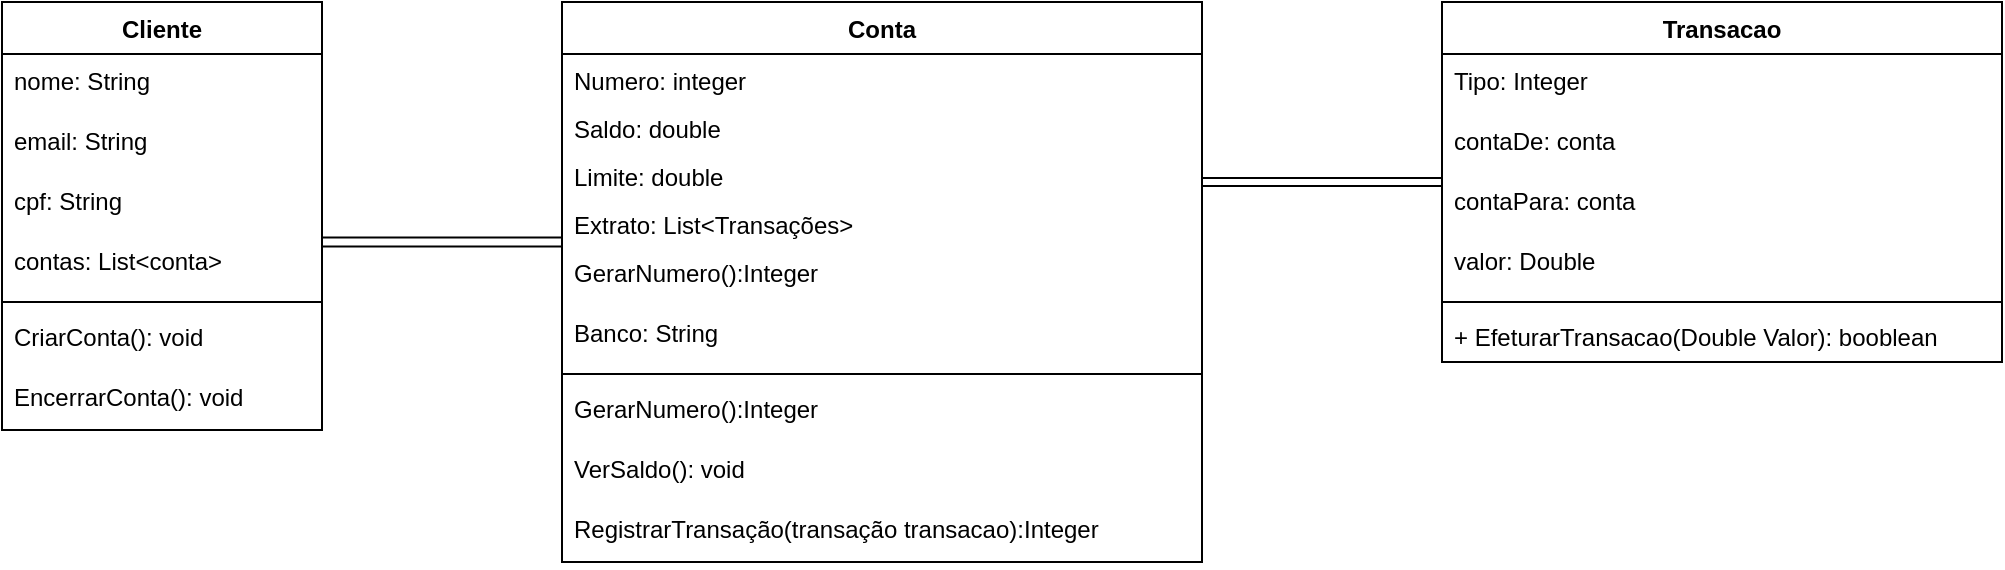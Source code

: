 <mxfile version="24.0.2" type="github">
  <diagram name="Página-1" id="beclMFLxGuJeknQaG3Ke">
    <mxGraphModel dx="1674" dy="756" grid="1" gridSize="10" guides="1" tooltips="1" connect="1" arrows="1" fold="1" page="1" pageScale="1" pageWidth="827" pageHeight="1169" math="0" shadow="0">
      <root>
        <mxCell id="0" />
        <mxCell id="1" parent="0" />
        <mxCell id="EJfEsMFhtHWVOwrT9QT5-1" value="Conta" style="swimlane;fontStyle=1;align=center;verticalAlign=top;childLayout=stackLayout;horizontal=1;startSize=26;horizontalStack=0;resizeParent=1;resizeParentMax=0;resizeLast=0;collapsible=1;marginBottom=0;whiteSpace=wrap;html=1;" vertex="1" parent="1">
          <mxGeometry x="280" width="320" height="280" as="geometry" />
        </mxCell>
        <mxCell id="EJfEsMFhtHWVOwrT9QT5-2" value="Numero: integer" style="text;align=left;verticalAlign=top;spacingLeft=4;spacingRight=4;overflow=hidden;rotatable=0;points=[[0,0.5],[1,0.5]];portConstraint=eastwest;" vertex="1" parent="EJfEsMFhtHWVOwrT9QT5-1">
          <mxGeometry y="26" width="320" height="24" as="geometry" />
        </mxCell>
        <mxCell id="EJfEsMFhtHWVOwrT9QT5-3" value="Saldo: double" style="text;align=left;verticalAlign=top;spacingLeft=4;spacingRight=4;overflow=hidden;rotatable=0;points=[[0,0.5],[1,0.5]];portConstraint=eastwest;" vertex="1" parent="EJfEsMFhtHWVOwrT9QT5-1">
          <mxGeometry y="50" width="320" height="24" as="geometry" />
        </mxCell>
        <mxCell id="EJfEsMFhtHWVOwrT9QT5-4" value="Limite: double" style="text;align=left;verticalAlign=top;spacingLeft=4;spacingRight=4;overflow=hidden;rotatable=0;points=[[0,0.5],[1,0.5]];portConstraint=eastwest;" vertex="1" parent="EJfEsMFhtHWVOwrT9QT5-1">
          <mxGeometry y="74" width="320" height="24" as="geometry" />
        </mxCell>
        <mxCell id="EJfEsMFhtHWVOwrT9QT5-5" value="Extrato: List&lt;Transações&gt;" style="text;align=left;verticalAlign=top;spacingLeft=4;spacingRight=4;overflow=hidden;rotatable=0;points=[[0,0.5],[1,0.5]];portConstraint=eastwest;" vertex="1" parent="EJfEsMFhtHWVOwrT9QT5-1">
          <mxGeometry y="98" width="320" height="24" as="geometry" />
        </mxCell>
        <mxCell id="EJfEsMFhtHWVOwrT9QT5-6" value="GerarNumero():Integer" style="text;align=left;verticalAlign=top;spacingLeft=4;spacingRight=4;overflow=hidden;rotatable=0;points=[[0,0.5],[1,0.5]];portConstraint=eastwest;" vertex="1" parent="EJfEsMFhtHWVOwrT9QT5-1">
          <mxGeometry y="122" width="320" height="30" as="geometry" />
        </mxCell>
        <mxCell id="EJfEsMFhtHWVOwrT9QT5-7" value="Banco: String" style="text;align=left;verticalAlign=top;spacingLeft=4;spacingRight=4;overflow=hidden;rotatable=0;points=[[0,0.5],[1,0.5]];portConstraint=eastwest;" vertex="1" parent="EJfEsMFhtHWVOwrT9QT5-1">
          <mxGeometry y="152" width="320" height="30" as="geometry" />
        </mxCell>
        <mxCell id="EJfEsMFhtHWVOwrT9QT5-8" value="" style="line;strokeWidth=1;fillColor=none;align=left;verticalAlign=middle;spacingTop=-1;spacingLeft=3;spacingRight=3;rotatable=0;labelPosition=right;points=[];portConstraint=eastwest;strokeColor=inherit;" vertex="1" parent="EJfEsMFhtHWVOwrT9QT5-1">
          <mxGeometry y="182" width="320" height="8" as="geometry" />
        </mxCell>
        <mxCell id="EJfEsMFhtHWVOwrT9QT5-9" value="GerarNumero():Integer" style="text;align=left;verticalAlign=top;spacingLeft=4;spacingRight=4;overflow=hidden;rotatable=0;points=[[0,0.5],[1,0.5]];portConstraint=eastwest;" vertex="1" parent="EJfEsMFhtHWVOwrT9QT5-1">
          <mxGeometry y="190" width="320" height="30" as="geometry" />
        </mxCell>
        <mxCell id="EJfEsMFhtHWVOwrT9QT5-10" value="VerSaldo(): void" style="text;align=left;verticalAlign=top;spacingLeft=4;spacingRight=4;overflow=hidden;rotatable=0;points=[[0,0.5],[1,0.5]];portConstraint=eastwest;" vertex="1" parent="EJfEsMFhtHWVOwrT9QT5-1">
          <mxGeometry y="220" width="320" height="30" as="geometry" />
        </mxCell>
        <mxCell id="EJfEsMFhtHWVOwrT9QT5-11" value="RegistrarTransação(transação transacao):Integer" style="text;align=left;verticalAlign=top;spacingLeft=4;spacingRight=4;overflow=hidden;rotatable=0;points=[[0,0.5],[1,0.5]];portConstraint=eastwest;" vertex="1" parent="EJfEsMFhtHWVOwrT9QT5-1">
          <mxGeometry y="250" width="320" height="30" as="geometry" />
        </mxCell>
        <mxCell id="EJfEsMFhtHWVOwrT9QT5-51" style="edgeStyle=orthogonalEdgeStyle;rounded=0;orthogonalLoop=1;jettySize=auto;html=1;shape=link;width=-4.419;" edge="1" parent="1" source="EJfEsMFhtHWVOwrT9QT5-42">
          <mxGeometry relative="1" as="geometry">
            <mxPoint x="280" y="120" as="targetPoint" />
            <Array as="points">
              <mxPoint x="280" y="120" />
            </Array>
          </mxGeometry>
        </mxCell>
        <mxCell id="EJfEsMFhtHWVOwrT9QT5-42" value="Cliente" style="swimlane;fontStyle=1;align=center;verticalAlign=top;childLayout=stackLayout;horizontal=1;startSize=26;horizontalStack=0;resizeParent=1;resizeParentMax=0;resizeLast=0;collapsible=1;marginBottom=0;whiteSpace=wrap;html=1;" vertex="1" parent="1">
          <mxGeometry width="160" height="214" as="geometry" />
        </mxCell>
        <mxCell id="EJfEsMFhtHWVOwrT9QT5-43" value="nome: String" style="text;align=left;verticalAlign=top;spacingLeft=4;spacingRight=4;overflow=hidden;rotatable=0;points=[[0,0.5],[1,0.5]];portConstraint=eastwest;" vertex="1" parent="EJfEsMFhtHWVOwrT9QT5-42">
          <mxGeometry y="26" width="160" height="30" as="geometry" />
        </mxCell>
        <mxCell id="EJfEsMFhtHWVOwrT9QT5-44" value="email: String" style="text;align=left;verticalAlign=top;spacingLeft=4;spacingRight=4;overflow=hidden;rotatable=0;points=[[0,0.5],[1,0.5]];portConstraint=eastwest;" vertex="1" parent="EJfEsMFhtHWVOwrT9QT5-42">
          <mxGeometry y="56" width="160" height="30" as="geometry" />
        </mxCell>
        <mxCell id="EJfEsMFhtHWVOwrT9QT5-45" value="cpf: String" style="text;align=left;verticalAlign=top;spacingLeft=4;spacingRight=4;overflow=hidden;rotatable=0;points=[[0,0.5],[1,0.5]];portConstraint=eastwest;" vertex="1" parent="EJfEsMFhtHWVOwrT9QT5-42">
          <mxGeometry y="86" width="160" height="30" as="geometry" />
        </mxCell>
        <mxCell id="EJfEsMFhtHWVOwrT9QT5-46" value="contas: List&lt;conta&gt;" style="text;align=left;verticalAlign=top;spacingLeft=4;spacingRight=4;overflow=hidden;rotatable=0;points=[[0,0.5],[1,0.5]];portConstraint=eastwest;" vertex="1" parent="EJfEsMFhtHWVOwrT9QT5-42">
          <mxGeometry y="116" width="160" height="30" as="geometry" />
        </mxCell>
        <mxCell id="EJfEsMFhtHWVOwrT9QT5-47" value="" style="line;strokeWidth=1;fillColor=none;align=left;verticalAlign=middle;spacingTop=-1;spacingLeft=3;spacingRight=3;rotatable=0;labelPosition=right;points=[];portConstraint=eastwest;strokeColor=inherit;" vertex="1" parent="EJfEsMFhtHWVOwrT9QT5-42">
          <mxGeometry y="146" width="160" height="8" as="geometry" />
        </mxCell>
        <mxCell id="EJfEsMFhtHWVOwrT9QT5-48" value="CriarConta(): void" style="text;align=left;verticalAlign=top;spacingLeft=4;spacingRight=4;overflow=hidden;rotatable=0;points=[[0,0.5],[1,0.5]];portConstraint=eastwest;" vertex="1" parent="EJfEsMFhtHWVOwrT9QT5-42">
          <mxGeometry y="154" width="160" height="30" as="geometry" />
        </mxCell>
        <mxCell id="EJfEsMFhtHWVOwrT9QT5-49" value="EncerrarConta(): void" style="text;align=left;verticalAlign=top;spacingLeft=4;spacingRight=4;overflow=hidden;rotatable=0;points=[[0,0.5],[1,0.5]];portConstraint=eastwest;" vertex="1" parent="EJfEsMFhtHWVOwrT9QT5-42">
          <mxGeometry y="184" width="160" height="30" as="geometry" />
        </mxCell>
        <mxCell id="EJfEsMFhtHWVOwrT9QT5-50" style="edgeStyle=orthogonalEdgeStyle;rounded=0;orthogonalLoop=1;jettySize=auto;html=1;exitX=1;exitY=0.5;exitDx=0;exitDy=0;" edge="1" parent="EJfEsMFhtHWVOwrT9QT5-42" source="EJfEsMFhtHWVOwrT9QT5-49" target="EJfEsMFhtHWVOwrT9QT5-49">
          <mxGeometry relative="1" as="geometry" />
        </mxCell>
        <mxCell id="EJfEsMFhtHWVOwrT9QT5-59" style="edgeStyle=orthogonalEdgeStyle;rounded=0;orthogonalLoop=1;jettySize=auto;html=1;shape=link;" edge="1" parent="1" source="EJfEsMFhtHWVOwrT9QT5-52">
          <mxGeometry relative="1" as="geometry">
            <mxPoint x="600" y="90" as="targetPoint" />
          </mxGeometry>
        </mxCell>
        <mxCell id="EJfEsMFhtHWVOwrT9QT5-52" value="Transacao" style="swimlane;fontStyle=1;align=center;verticalAlign=top;childLayout=stackLayout;horizontal=1;startSize=26;horizontalStack=0;resizeParent=1;resizeParentMax=0;resizeLast=0;collapsible=1;marginBottom=0;whiteSpace=wrap;html=1;" vertex="1" parent="1">
          <mxGeometry x="720" width="280" height="180" as="geometry" />
        </mxCell>
        <mxCell id="EJfEsMFhtHWVOwrT9QT5-53" value="Tipo: Integer" style="text;align=left;verticalAlign=top;spacingLeft=4;spacingRight=4;overflow=hidden;rotatable=0;points=[[0,0.5],[1,0.5]];portConstraint=eastwest;" vertex="1" parent="EJfEsMFhtHWVOwrT9QT5-52">
          <mxGeometry y="26" width="280" height="30" as="geometry" />
        </mxCell>
        <mxCell id="EJfEsMFhtHWVOwrT9QT5-54" value="contaDe: conta" style="text;align=left;verticalAlign=top;spacingLeft=4;spacingRight=4;overflow=hidden;rotatable=0;points=[[0,0.5],[1,0.5]];portConstraint=eastwest;" vertex="1" parent="EJfEsMFhtHWVOwrT9QT5-52">
          <mxGeometry y="56" width="280" height="30" as="geometry" />
        </mxCell>
        <mxCell id="EJfEsMFhtHWVOwrT9QT5-55" value="contaPara: conta" style="text;align=left;verticalAlign=top;spacingLeft=4;spacingRight=4;overflow=hidden;rotatable=0;points=[[0,0.5],[1,0.5]];portConstraint=eastwest;" vertex="1" parent="EJfEsMFhtHWVOwrT9QT5-52">
          <mxGeometry y="86" width="280" height="30" as="geometry" />
        </mxCell>
        <mxCell id="EJfEsMFhtHWVOwrT9QT5-56" value="valor: Double" style="text;align=left;verticalAlign=top;spacingLeft=4;spacingRight=4;overflow=hidden;rotatable=0;points=[[0,0.5],[1,0.5]];portConstraint=eastwest;" vertex="1" parent="EJfEsMFhtHWVOwrT9QT5-52">
          <mxGeometry y="116" width="280" height="30" as="geometry" />
        </mxCell>
        <mxCell id="EJfEsMFhtHWVOwrT9QT5-57" value="" style="line;strokeWidth=1;fillColor=none;align=left;verticalAlign=middle;spacingTop=-1;spacingLeft=3;spacingRight=3;rotatable=0;labelPosition=right;points=[];portConstraint=eastwest;strokeColor=inherit;" vertex="1" parent="EJfEsMFhtHWVOwrT9QT5-52">
          <mxGeometry y="146" width="280" height="8" as="geometry" />
        </mxCell>
        <mxCell id="EJfEsMFhtHWVOwrT9QT5-58" value="+ EfeturarTransacao(Double Valor): booblean" style="text;strokeColor=none;fillColor=none;align=left;verticalAlign=top;spacingLeft=4;spacingRight=4;overflow=hidden;rotatable=0;points=[[0,0.5],[1,0.5]];portConstraint=eastwest;whiteSpace=wrap;html=1;" vertex="1" parent="EJfEsMFhtHWVOwrT9QT5-52">
          <mxGeometry y="154" width="280" height="26" as="geometry" />
        </mxCell>
      </root>
    </mxGraphModel>
  </diagram>
</mxfile>
